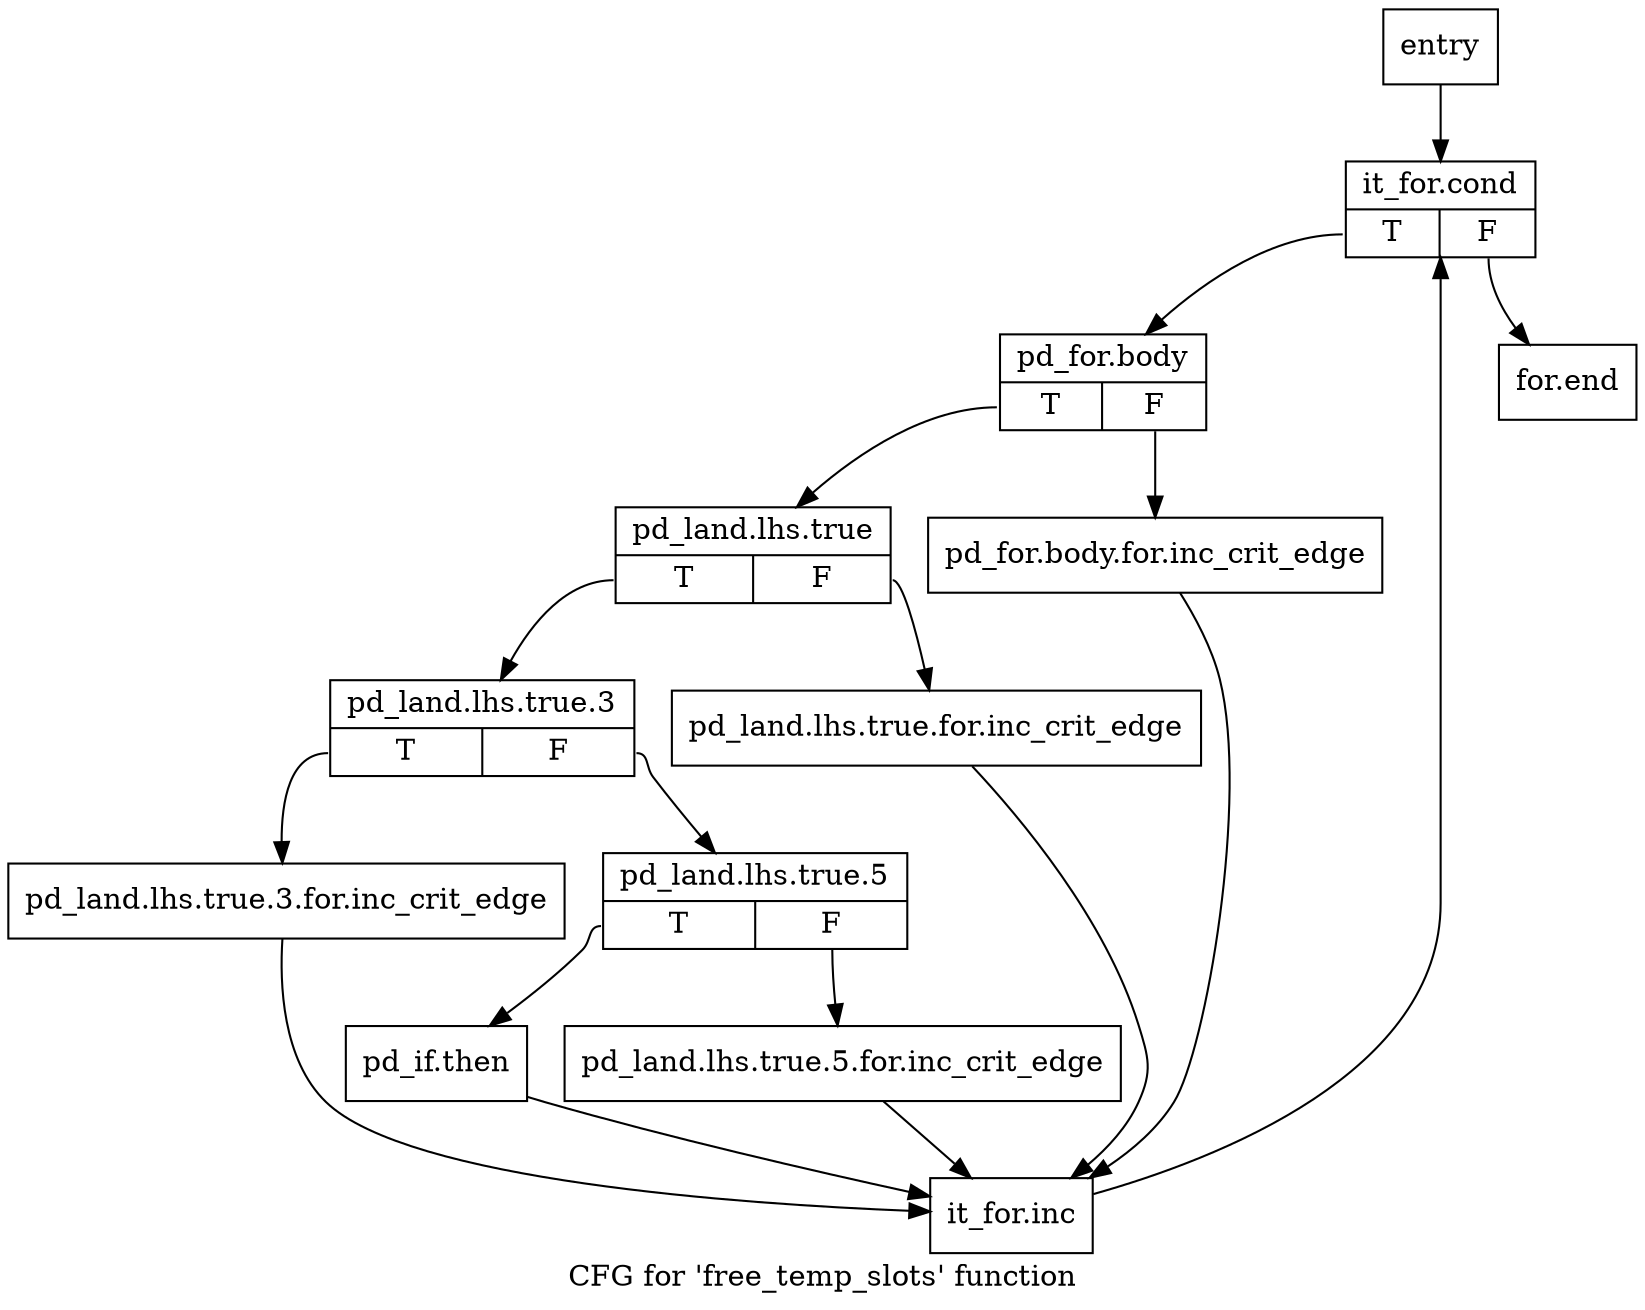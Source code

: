 digraph "CFG for 'free_temp_slots' function" {
	label="CFG for 'free_temp_slots' function";

	Node0x4beb8e0 [shape=record,label="{entry}"];
	Node0x4beb8e0 -> Node0x4bf8b10;
	Node0x4bf8b10 [shape=record,label="{it_for.cond|{<s0>T|<s1>F}}"];
	Node0x4bf8b10:s0 -> Node0x4bf8b60;
	Node0x4bf8b10:s1 -> Node0x4bf8e80;
	Node0x4bf8b60 [shape=record,label="{pd_for.body|{<s0>T|<s1>F}}"];
	Node0x4bf8b60:s0 -> Node0x4bf8c00;
	Node0x4bf8b60:s1 -> Node0x4bf8bb0;
	Node0x4bf8bb0 [shape=record,label="{pd_for.body.for.inc_crit_edge}"];
	Node0x4bf8bb0 -> Node0x4bf8e30;
	Node0x4bf8c00 [shape=record,label="{pd_land.lhs.true|{<s0>T|<s1>F}}"];
	Node0x4bf8c00:s0 -> Node0x4bf8ca0;
	Node0x4bf8c00:s1 -> Node0x4bf8c50;
	Node0x4bf8c50 [shape=record,label="{pd_land.lhs.true.for.inc_crit_edge}"];
	Node0x4bf8c50 -> Node0x4bf8e30;
	Node0x4bf8ca0 [shape=record,label="{pd_land.lhs.true.3|{<s0>T|<s1>F}}"];
	Node0x4bf8ca0:s0 -> Node0x4bf8cf0;
	Node0x4bf8ca0:s1 -> Node0x4bf8d40;
	Node0x4bf8cf0 [shape=record,label="{pd_land.lhs.true.3.for.inc_crit_edge}"];
	Node0x4bf8cf0 -> Node0x4bf8e30;
	Node0x4bf8d40 [shape=record,label="{pd_land.lhs.true.5|{<s0>T|<s1>F}}"];
	Node0x4bf8d40:s0 -> Node0x4bf8de0;
	Node0x4bf8d40:s1 -> Node0x4bf8d90;
	Node0x4bf8d90 [shape=record,label="{pd_land.lhs.true.5.for.inc_crit_edge}"];
	Node0x4bf8d90 -> Node0x4bf8e30;
	Node0x4bf8de0 [shape=record,label="{pd_if.then}"];
	Node0x4bf8de0 -> Node0x4bf8e30;
	Node0x4bf8e30 [shape=record,label="{it_for.inc}"];
	Node0x4bf8e30 -> Node0x4bf8b10;
	Node0x4bf8e80 [shape=record,label="{for.end}"];
}
